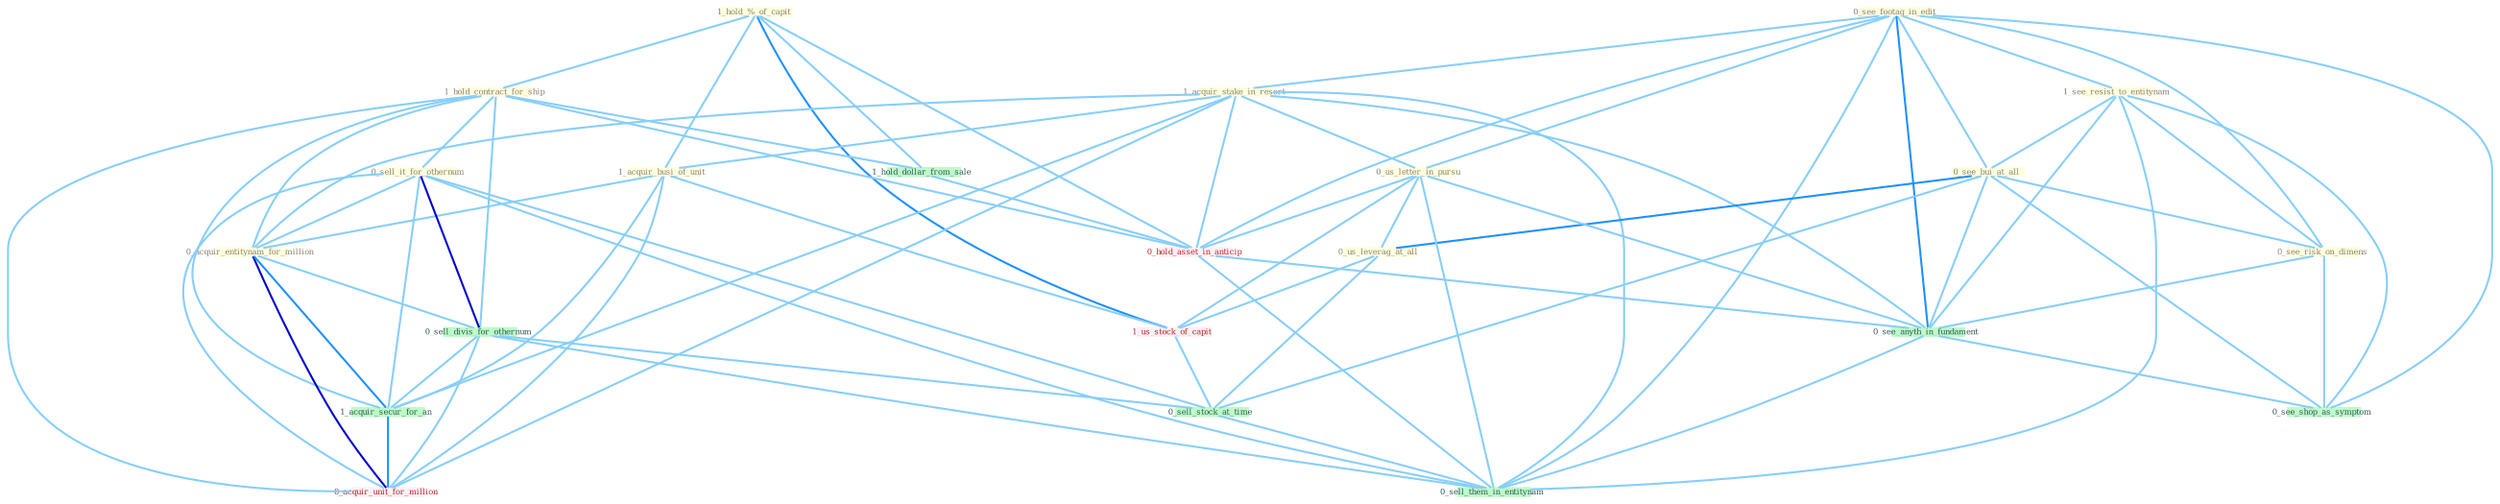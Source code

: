 Graph G{ 
    node
    [shape=polygon,style=filled,width=.5,height=.06,color="#BDFCC9",fixedsize=true,fontsize=4,
    fontcolor="#2f4f4f"];
    {node
    [color="#ffffe0", fontcolor="#8b7d6b"] "1_hold_%_of_capit " "0_see_footag_in_edit " "1_acquir_stake_in_resort " "1_see_resist_to_entitynam " "0_see_bui_at_all " "0_see_risk_on_dimens " "1_hold_contract_for_ship " "1_acquir_busi_of_unit " "0_us_letter_in_pursu " "0_us_leverag_at_all " "0_sell_it_for_othernum " "0_acquir_entitynam_for_million "}
{node [color="#fff0f5", fontcolor="#b22222"] "1_us_stock_of_capit " "0_hold_asset_in_anticip " "0_acquir_unit_for_million "}
edge [color="#B0E2FF"];

	"1_hold_%_of_capit " -- "1_hold_contract_for_ship " [w="1", color="#87cefa" ];
	"1_hold_%_of_capit " -- "1_acquir_busi_of_unit " [w="1", color="#87cefa" ];
	"1_hold_%_of_capit " -- "1_us_stock_of_capit " [w="2", color="#1e90ff" , len=0.8];
	"1_hold_%_of_capit " -- "1_hold_dollar_from_sale " [w="1", color="#87cefa" ];
	"1_hold_%_of_capit " -- "0_hold_asset_in_anticip " [w="1", color="#87cefa" ];
	"0_see_footag_in_edit " -- "1_acquir_stake_in_resort " [w="1", color="#87cefa" ];
	"0_see_footag_in_edit " -- "1_see_resist_to_entitynam " [w="1", color="#87cefa" ];
	"0_see_footag_in_edit " -- "0_see_bui_at_all " [w="1", color="#87cefa" ];
	"0_see_footag_in_edit " -- "0_see_risk_on_dimens " [w="1", color="#87cefa" ];
	"0_see_footag_in_edit " -- "0_us_letter_in_pursu " [w="1", color="#87cefa" ];
	"0_see_footag_in_edit " -- "0_hold_asset_in_anticip " [w="1", color="#87cefa" ];
	"0_see_footag_in_edit " -- "0_see_anyth_in_fundament " [w="2", color="#1e90ff" , len=0.8];
	"0_see_footag_in_edit " -- "0_see_shop_as_symptom " [w="1", color="#87cefa" ];
	"0_see_footag_in_edit " -- "0_sell_them_in_entitynam " [w="1", color="#87cefa" ];
	"1_acquir_stake_in_resort " -- "1_acquir_busi_of_unit " [w="1", color="#87cefa" ];
	"1_acquir_stake_in_resort " -- "0_us_letter_in_pursu " [w="1", color="#87cefa" ];
	"1_acquir_stake_in_resort " -- "0_acquir_entitynam_for_million " [w="1", color="#87cefa" ];
	"1_acquir_stake_in_resort " -- "1_acquir_secur_for_an " [w="1", color="#87cefa" ];
	"1_acquir_stake_in_resort " -- "0_hold_asset_in_anticip " [w="1", color="#87cefa" ];
	"1_acquir_stake_in_resort " -- "0_see_anyth_in_fundament " [w="1", color="#87cefa" ];
	"1_acquir_stake_in_resort " -- "0_acquir_unit_for_million " [w="1", color="#87cefa" ];
	"1_acquir_stake_in_resort " -- "0_sell_them_in_entitynam " [w="1", color="#87cefa" ];
	"1_see_resist_to_entitynam " -- "0_see_bui_at_all " [w="1", color="#87cefa" ];
	"1_see_resist_to_entitynam " -- "0_see_risk_on_dimens " [w="1", color="#87cefa" ];
	"1_see_resist_to_entitynam " -- "0_see_anyth_in_fundament " [w="1", color="#87cefa" ];
	"1_see_resist_to_entitynam " -- "0_see_shop_as_symptom " [w="1", color="#87cefa" ];
	"1_see_resist_to_entitynam " -- "0_sell_them_in_entitynam " [w="1", color="#87cefa" ];
	"0_see_bui_at_all " -- "0_see_risk_on_dimens " [w="1", color="#87cefa" ];
	"0_see_bui_at_all " -- "0_us_leverag_at_all " [w="2", color="#1e90ff" , len=0.8];
	"0_see_bui_at_all " -- "0_sell_stock_at_time " [w="1", color="#87cefa" ];
	"0_see_bui_at_all " -- "0_see_anyth_in_fundament " [w="1", color="#87cefa" ];
	"0_see_bui_at_all " -- "0_see_shop_as_symptom " [w="1", color="#87cefa" ];
	"0_see_risk_on_dimens " -- "0_see_anyth_in_fundament " [w="1", color="#87cefa" ];
	"0_see_risk_on_dimens " -- "0_see_shop_as_symptom " [w="1", color="#87cefa" ];
	"1_hold_contract_for_ship " -- "0_sell_it_for_othernum " [w="1", color="#87cefa" ];
	"1_hold_contract_for_ship " -- "0_acquir_entitynam_for_million " [w="1", color="#87cefa" ];
	"1_hold_contract_for_ship " -- "0_sell_divis_for_othernum " [w="1", color="#87cefa" ];
	"1_hold_contract_for_ship " -- "1_acquir_secur_for_an " [w="1", color="#87cefa" ];
	"1_hold_contract_for_ship " -- "1_hold_dollar_from_sale " [w="1", color="#87cefa" ];
	"1_hold_contract_for_ship " -- "0_hold_asset_in_anticip " [w="1", color="#87cefa" ];
	"1_hold_contract_for_ship " -- "0_acquir_unit_for_million " [w="1", color="#87cefa" ];
	"1_acquir_busi_of_unit " -- "0_acquir_entitynam_for_million " [w="1", color="#87cefa" ];
	"1_acquir_busi_of_unit " -- "1_acquir_secur_for_an " [w="1", color="#87cefa" ];
	"1_acquir_busi_of_unit " -- "1_us_stock_of_capit " [w="1", color="#87cefa" ];
	"1_acquir_busi_of_unit " -- "0_acquir_unit_for_million " [w="1", color="#87cefa" ];
	"0_us_letter_in_pursu " -- "0_us_leverag_at_all " [w="1", color="#87cefa" ];
	"0_us_letter_in_pursu " -- "1_us_stock_of_capit " [w="1", color="#87cefa" ];
	"0_us_letter_in_pursu " -- "0_hold_asset_in_anticip " [w="1", color="#87cefa" ];
	"0_us_letter_in_pursu " -- "0_see_anyth_in_fundament " [w="1", color="#87cefa" ];
	"0_us_letter_in_pursu " -- "0_sell_them_in_entitynam " [w="1", color="#87cefa" ];
	"0_us_leverag_at_all " -- "1_us_stock_of_capit " [w="1", color="#87cefa" ];
	"0_us_leverag_at_all " -- "0_sell_stock_at_time " [w="1", color="#87cefa" ];
	"0_sell_it_for_othernum " -- "0_acquir_entitynam_for_million " [w="1", color="#87cefa" ];
	"0_sell_it_for_othernum " -- "0_sell_divis_for_othernum " [w="3", color="#0000cd" , len=0.6];
	"0_sell_it_for_othernum " -- "1_acquir_secur_for_an " [w="1", color="#87cefa" ];
	"0_sell_it_for_othernum " -- "0_sell_stock_at_time " [w="1", color="#87cefa" ];
	"0_sell_it_for_othernum " -- "0_acquir_unit_for_million " [w="1", color="#87cefa" ];
	"0_sell_it_for_othernum " -- "0_sell_them_in_entitynam " [w="1", color="#87cefa" ];
	"0_acquir_entitynam_for_million " -- "0_sell_divis_for_othernum " [w="1", color="#87cefa" ];
	"0_acquir_entitynam_for_million " -- "1_acquir_secur_for_an " [w="2", color="#1e90ff" , len=0.8];
	"0_acquir_entitynam_for_million " -- "0_acquir_unit_for_million " [w="3", color="#0000cd" , len=0.6];
	"0_sell_divis_for_othernum " -- "1_acquir_secur_for_an " [w="1", color="#87cefa" ];
	"0_sell_divis_for_othernum " -- "0_sell_stock_at_time " [w="1", color="#87cefa" ];
	"0_sell_divis_for_othernum " -- "0_acquir_unit_for_million " [w="1", color="#87cefa" ];
	"0_sell_divis_for_othernum " -- "0_sell_them_in_entitynam " [w="1", color="#87cefa" ];
	"1_acquir_secur_for_an " -- "0_acquir_unit_for_million " [w="2", color="#1e90ff" , len=0.8];
	"1_us_stock_of_capit " -- "0_sell_stock_at_time " [w="1", color="#87cefa" ];
	"1_hold_dollar_from_sale " -- "0_hold_asset_in_anticip " [w="1", color="#87cefa" ];
	"0_hold_asset_in_anticip " -- "0_see_anyth_in_fundament " [w="1", color="#87cefa" ];
	"0_hold_asset_in_anticip " -- "0_sell_them_in_entitynam " [w="1", color="#87cefa" ];
	"0_sell_stock_at_time " -- "0_sell_them_in_entitynam " [w="1", color="#87cefa" ];
	"0_see_anyth_in_fundament " -- "0_see_shop_as_symptom " [w="1", color="#87cefa" ];
	"0_see_anyth_in_fundament " -- "0_sell_them_in_entitynam " [w="1", color="#87cefa" ];
}